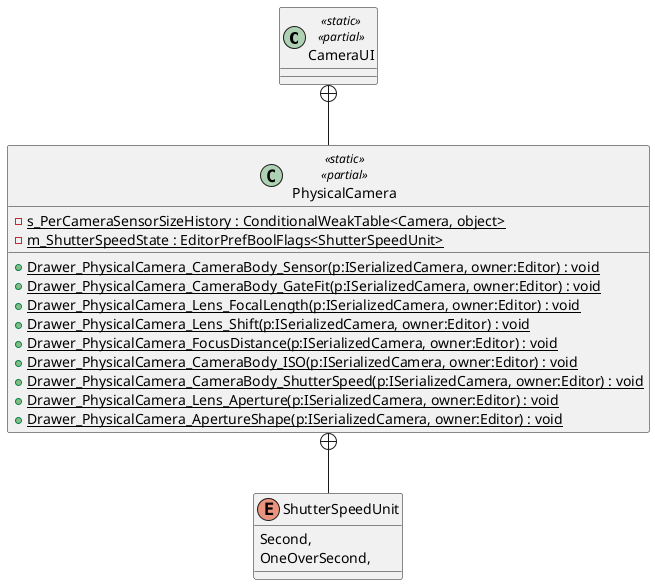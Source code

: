 @startuml
class CameraUI <<static>> <<partial>> {
}
class PhysicalCamera <<static>> <<partial>> {
    {static} - s_PerCameraSensorSizeHistory : ConditionalWeakTable<Camera, object>
    + {static} Drawer_PhysicalCamera_CameraBody_Sensor(p:ISerializedCamera, owner:Editor) : void
    + {static} Drawer_PhysicalCamera_CameraBody_GateFit(p:ISerializedCamera, owner:Editor) : void
    + {static} Drawer_PhysicalCamera_Lens_FocalLength(p:ISerializedCamera, owner:Editor) : void
    + {static} Drawer_PhysicalCamera_Lens_Shift(p:ISerializedCamera, owner:Editor) : void
    + {static} Drawer_PhysicalCamera_FocusDistance(p:ISerializedCamera, owner:Editor) : void
    + {static} Drawer_PhysicalCamera_CameraBody_ISO(p:ISerializedCamera, owner:Editor) : void
    {static} - m_ShutterSpeedState : EditorPrefBoolFlags<ShutterSpeedUnit>
    + {static} Drawer_PhysicalCamera_CameraBody_ShutterSpeed(p:ISerializedCamera, owner:Editor) : void
    + {static} Drawer_PhysicalCamera_Lens_Aperture(p:ISerializedCamera, owner:Editor) : void
    + {static} Drawer_PhysicalCamera_ApertureShape(p:ISerializedCamera, owner:Editor) : void
}
enum ShutterSpeedUnit {
    Second,
    OneOverSecond,
}
CameraUI +-- PhysicalCamera
PhysicalCamera +-- ShutterSpeedUnit
@enduml

